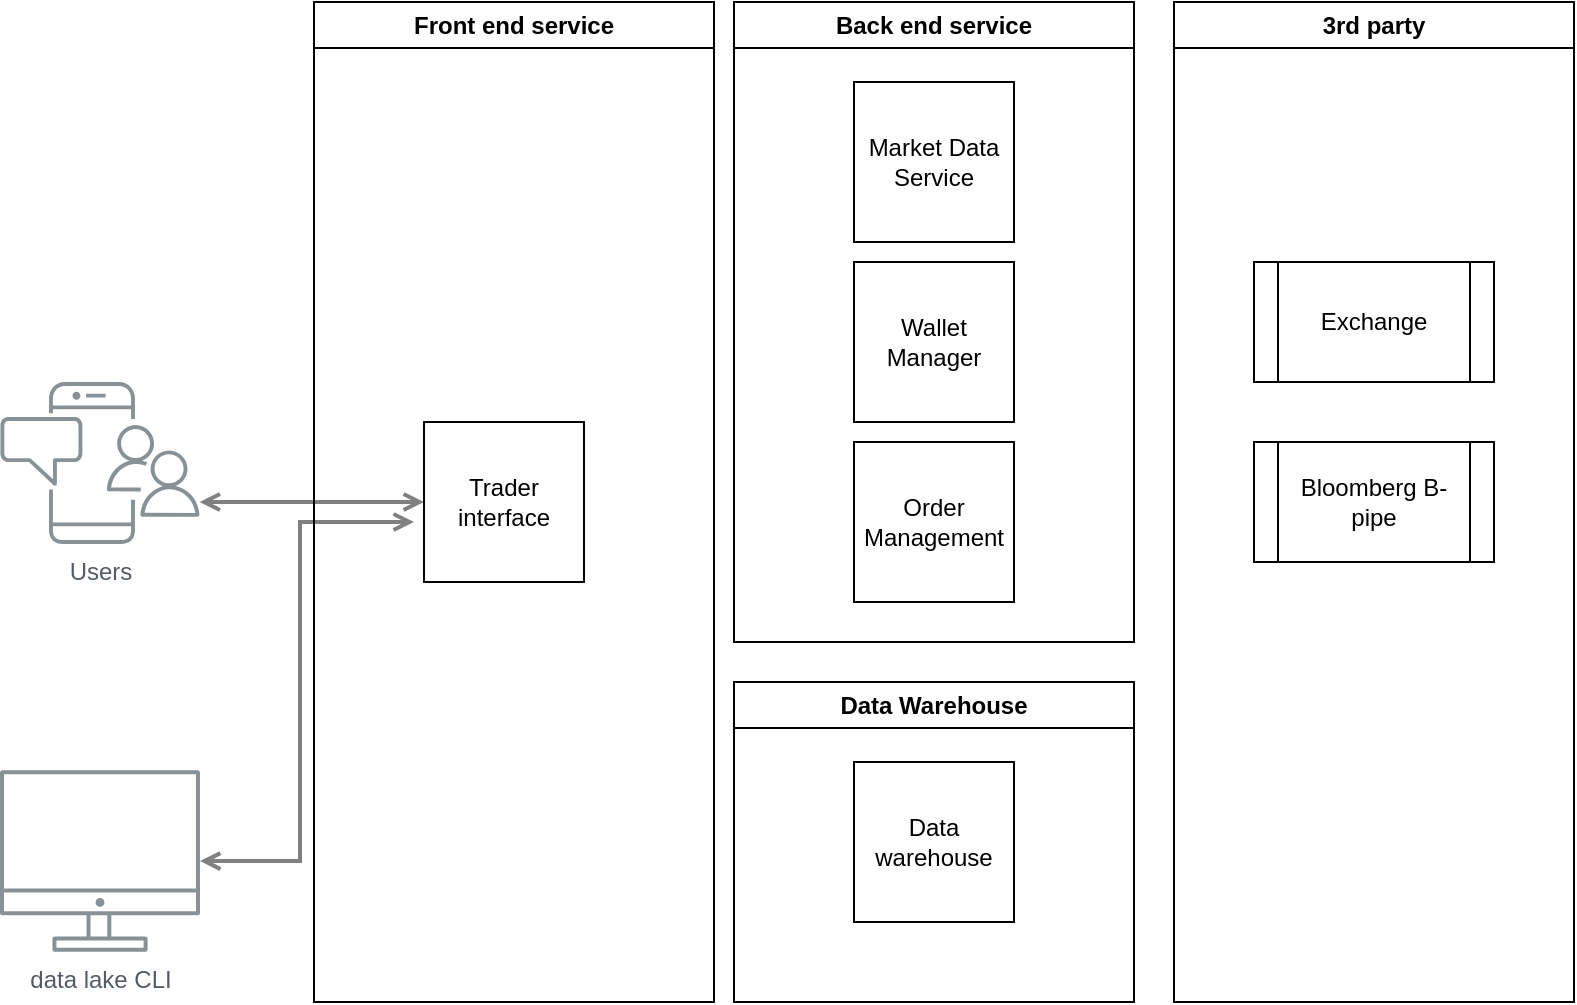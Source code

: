 <mxfile version="21.3.2" type="github">
  <diagram id="Ht1M8jgEwFfnCIfOTk4-" name="Page-1">
    <mxGraphModel dx="1036" dy="752" grid="1" gridSize="10" guides="1" tooltips="1" connect="1" arrows="1" fold="1" page="1" pageScale="1" pageWidth="1169" pageHeight="827" math="0" shadow="0">
      <root>
        <mxCell id="0" />
        <mxCell id="1" parent="0" />
        <mxCell id="UEzPUAAOIrF-is8g5C7q-128" style="edgeStyle=orthogonalEdgeStyle;rounded=0;orthogonalLoop=1;jettySize=auto;html=1;startArrow=open;startFill=0;endArrow=open;endFill=0;strokeWidth=2;strokeColor=#808080;" parent="1" source="UEzPUAAOIrF-is8g5C7q-109" edge="1">
          <mxGeometry relative="1" as="geometry">
            <Array as="points">
              <mxPoint x="483" y="480" />
              <mxPoint x="483" y="310" />
            </Array>
            <mxPoint x="540" y="310" as="targetPoint" />
          </mxGeometry>
        </mxCell>
        <mxCell id="UEzPUAAOIrF-is8g5C7q-127" style="edgeStyle=orthogonalEdgeStyle;rounded=0;orthogonalLoop=1;jettySize=auto;html=1;startArrow=open;startFill=0;endArrow=open;endFill=0;strokeWidth=2;strokeColor=#808080;entryX=0;entryY=0.5;entryDx=0;entryDy=0;" parent="1" source="UEzPUAAOIrF-is8g5C7q-110" target="Oj6Ag1BXf9ZlunEk1vQs-3" edge="1">
          <mxGeometry relative="1" as="geometry">
            <Array as="points">
              <mxPoint x="520" y="300" />
              <mxPoint x="520" y="300" />
            </Array>
            <mxPoint x="542" y="380" as="targetPoint" />
          </mxGeometry>
        </mxCell>
        <mxCell id="UEzPUAAOIrF-is8g5C7q-109" value="data lake CLI" style="outlineConnect=0;gradientColor=none;fontColor=#545B64;strokeColor=none;fillColor=#879196;dashed=0;verticalLabelPosition=bottom;verticalAlign=top;align=center;html=1;fontSize=12;fontStyle=0;aspect=fixed;shape=mxgraph.aws4.illustration_desktop;pointerEvents=1;labelBackgroundColor=#ffffff;" parent="1" vertex="1">
          <mxGeometry x="333" y="434" width="100" height="91" as="geometry" />
        </mxCell>
        <mxCell id="UEzPUAAOIrF-is8g5C7q-110" value="Users" style="outlineConnect=0;gradientColor=none;fontColor=#545B64;strokeColor=none;fillColor=#879196;dashed=0;verticalLabelPosition=bottom;verticalAlign=top;align=center;html=1;fontSize=12;fontStyle=0;aspect=fixed;shape=mxgraph.aws4.illustration_notification;pointerEvents=1;labelBackgroundColor=#ffffff;" parent="1" vertex="1">
          <mxGeometry x="333" y="240" width="100" height="81" as="geometry" />
        </mxCell>
        <mxCell id="Oj6Ag1BXf9ZlunEk1vQs-2" value="Front end service" style="swimlane;whiteSpace=wrap;html=1;" vertex="1" parent="1">
          <mxGeometry x="490" y="50" width="200" height="500" as="geometry" />
        </mxCell>
        <mxCell id="Oj6Ag1BXf9ZlunEk1vQs-3" value="Trader interface" style="whiteSpace=wrap;html=1;aspect=fixed;" vertex="1" parent="Oj6Ag1BXf9ZlunEk1vQs-2">
          <mxGeometry x="55" y="210" width="80" height="80" as="geometry" />
        </mxCell>
        <mxCell id="Oj6Ag1BXf9ZlunEk1vQs-4" value="Data Warehouse" style="swimlane;whiteSpace=wrap;html=1;" vertex="1" parent="1">
          <mxGeometry x="700" y="390" width="200" height="160" as="geometry" />
        </mxCell>
        <mxCell id="Oj6Ag1BXf9ZlunEk1vQs-6" value="Data warehouse" style="whiteSpace=wrap;html=1;aspect=fixed;" vertex="1" parent="Oj6Ag1BXf9ZlunEk1vQs-4">
          <mxGeometry x="60" y="40" width="80" height="80" as="geometry" />
        </mxCell>
        <mxCell id="Oj6Ag1BXf9ZlunEk1vQs-8" value="Back end service" style="swimlane;whiteSpace=wrap;html=1;" vertex="1" parent="1">
          <mxGeometry x="700" y="50" width="200" height="320" as="geometry" />
        </mxCell>
        <mxCell id="Oj6Ag1BXf9ZlunEk1vQs-9" value="Order Management" style="whiteSpace=wrap;html=1;aspect=fixed;" vertex="1" parent="Oj6Ag1BXf9ZlunEk1vQs-8">
          <mxGeometry x="60" y="220" width="80" height="80" as="geometry" />
        </mxCell>
        <mxCell id="Oj6Ag1BXf9ZlunEk1vQs-10" value="Wallet Manager" style="whiteSpace=wrap;html=1;aspect=fixed;" vertex="1" parent="Oj6Ag1BXf9ZlunEk1vQs-8">
          <mxGeometry x="60" y="130" width="80" height="80" as="geometry" />
        </mxCell>
        <mxCell id="Oj6Ag1BXf9ZlunEk1vQs-11" value="Market Data Service" style="whiteSpace=wrap;html=1;aspect=fixed;" vertex="1" parent="Oj6Ag1BXf9ZlunEk1vQs-8">
          <mxGeometry x="60" y="40" width="80" height="80" as="geometry" />
        </mxCell>
        <mxCell id="Oj6Ag1BXf9ZlunEk1vQs-13" value="3rd party" style="swimlane;whiteSpace=wrap;html=1;" vertex="1" parent="1">
          <mxGeometry x="920" y="50" width="200" height="500" as="geometry" />
        </mxCell>
        <mxCell id="Oj6Ag1BXf9ZlunEk1vQs-14" value="Exchange" style="shape=process;whiteSpace=wrap;html=1;backgroundOutline=1;" vertex="1" parent="Oj6Ag1BXf9ZlunEk1vQs-13">
          <mxGeometry x="40" y="130" width="120" height="60" as="geometry" />
        </mxCell>
        <mxCell id="Oj6Ag1BXf9ZlunEk1vQs-15" value="Bloomberg B-pipe" style="shape=process;whiteSpace=wrap;html=1;backgroundOutline=1;" vertex="1" parent="Oj6Ag1BXf9ZlunEk1vQs-13">
          <mxGeometry x="40" y="220" width="120" height="60" as="geometry" />
        </mxCell>
      </root>
    </mxGraphModel>
  </diagram>
</mxfile>

